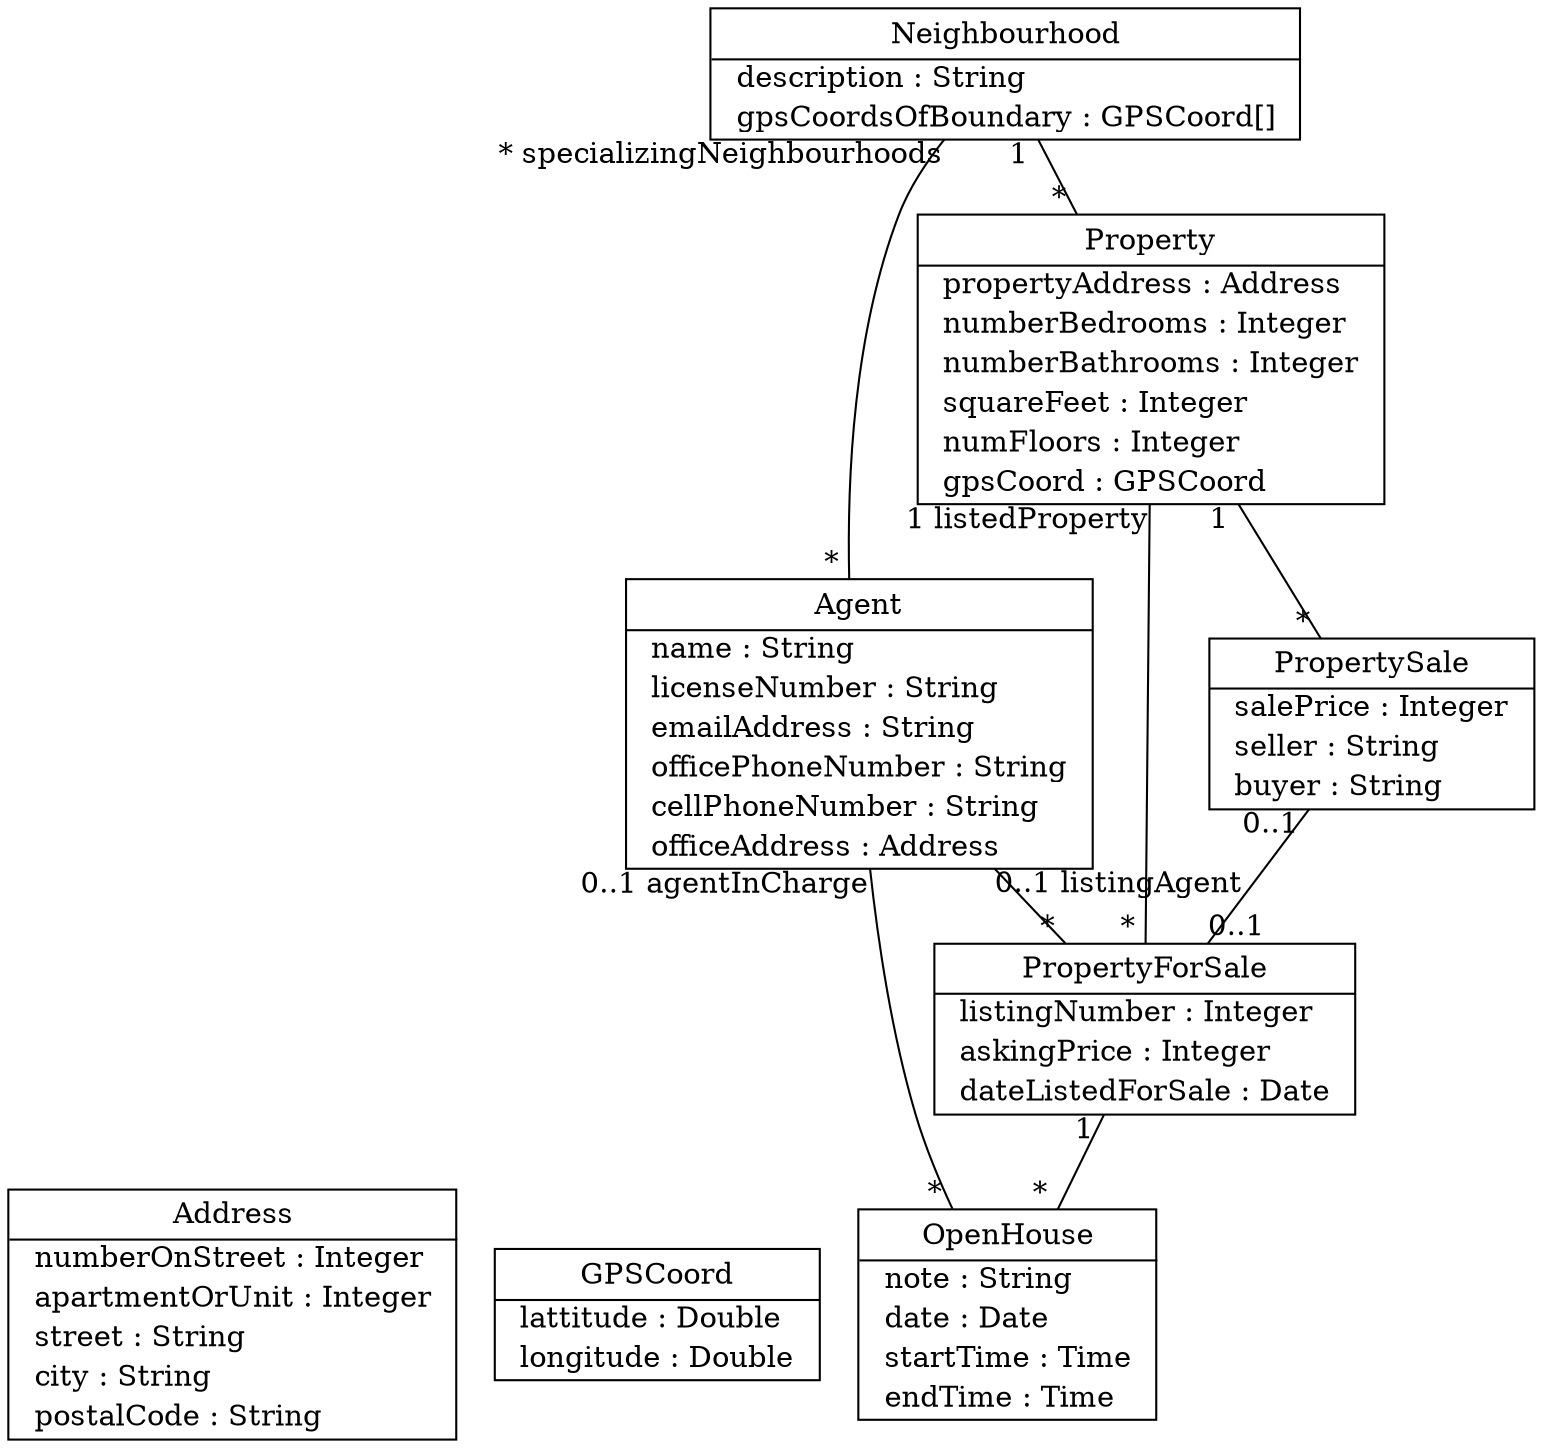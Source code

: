 // Code generated by Umple 1.31.1.5860.78bb27cc6

digraph "real-estate" {
  rankdir="BT"
  node [ratio="auto" shape=record margin=0; href="javascript:Action.selectClass(&quot;\N&quot;);"];

  // Class: Address
  "Address" [shape=plaintext margin=0 label=<<table border="1" cellspacing="0" cellborder="0" cellpadding="2"><tr><td cellpadding="4">    Address    </td></tr><hr/><tr><td align="left" href="" title="Integer numberOnStreet&#13;">  numberOnStreet : Integer  </td></tr><tr><td align="left" href="" title="Integer apartmentOrUnit&#13;">  apartmentOrUnit : Integer  </td></tr><tr><td align="left" href="" title="String street&#13;">  street : String  </td></tr><tr><td align="left" href="" title="String city&#13;">  city : String  </td></tr><tr><td align="left" href="" title="String postalCode&#13;">  postalCode : String  </td></tr></table>>,
   tooltip="class Address
"];

  // Class: GPSCoord
  "GPSCoord" [shape=plaintext margin=0 label=<<table border="1" cellspacing="0" cellborder="0" cellpadding="2"><tr><td cellpadding="4">    GPSCoord    </td></tr><hr/><tr><td align="left" href="" title="Double lattitude&#13;">  lattitude : Double  </td></tr><tr><td align="left" href="" title="Double longitude&#13;">  longitude : Double  </td></tr></table>>,
   tooltip="class GPSCoord
"];

  // Class: Property
  "Property" [shape=plaintext margin=0 label=<<table border="1" cellspacing="0" cellborder="0" cellpadding="2"><tr><td cellpadding="4">    Property    </td></tr><hr/><tr><td align="left" href="" title="Address propertyAddress&#13;">  propertyAddress : Address  </td></tr><tr><td align="left" href="" title="Integer numberBedrooms&#13;">  numberBedrooms : Integer  </td></tr><tr><td align="left" href="" title="Integer numberBathrooms&#13;">  numberBathrooms : Integer  </td></tr><tr><td align="left" href="" title="Integer squareFeet&#13;">  squareFeet : Integer  </td></tr><tr><td align="left" href="" title="Integer numFloors&#13;">  numFloors : Integer  </td></tr><tr><td align="left" href="" title="GPSCoord gpsCoord&#13;">  gpsCoord : GPSCoord  </td></tr></table>>,
   tooltip="class Property
"];

  // Class: Neighbourhood
  "Neighbourhood" [shape=plaintext margin=0 label=<<table border="1" cellspacing="0" cellborder="0" cellpadding="2"><tr><td cellpadding="4">    Neighbourhood    </td></tr><hr/><tr><td align="left" href="" title="String description&#13;">  description : String  </td></tr><tr><td align="left" href="" title="GPSCoord[] gpsCoordsOfBoundary&#13;">  gpsCoordsOfBoundary : GPSCoord[]  </td></tr></table>>,
   tooltip="class Neighbourhood
"];

  // Class: PropertySale
  "PropertySale" [shape=plaintext margin=0 label=<<table border="1" cellspacing="0" cellborder="0" cellpadding="2"><tr><td cellpadding="4">    PropertySale    </td></tr><hr/><tr><td align="left" href="" title="Integer salePrice&#13;">  salePrice : Integer  </td></tr><tr><td align="left" href="" title="String seller&#13;">  seller : String  </td></tr><tr><td align="left" href="" title="String buyer&#13;">  buyer : String  </td></tr></table>>,
   tooltip="class PropertySale
"];

  // Class: OpenHouse
  "OpenHouse" [shape=plaintext margin=0 label=<<table border="1" cellspacing="0" cellborder="0" cellpadding="2"><tr><td cellpadding="4">    OpenHouse    </td></tr><hr/><tr><td align="left" href="" title="String note&#13;">  note : String  </td></tr><tr><td align="left" href="" title="Date date&#13;">  date : Date  </td></tr><tr><td align="left" href="" title="Time startTime&#13;">  startTime : Time  </td></tr><tr><td align="left" href="" title="Time endTime&#13;">  endTime : Time  </td></tr></table>>,
   tooltip="class OpenHouse
"];

  // Class: Agent
  "Agent" [shape=plaintext margin=0 label=<<table border="1" cellspacing="0" cellborder="0" cellpadding="2"><tr><td cellpadding="4">    Agent    </td></tr><hr/><tr><td align="left" href="" title="String name&#13;">  name : String  </td></tr><tr><td align="left" href="" title="String licenseNumber&#13;">  licenseNumber : String  </td></tr><tr><td align="left" href="" title="String emailAddress&#13;">  emailAddress : String  </td></tr><tr><td align="left" href="" title="String officePhoneNumber&#13;">  officePhoneNumber : String  </td></tr><tr><td align="left" href="" title="String cellPhoneNumber&#13;">  cellPhoneNumber : String  </td></tr><tr><td align="left" href="" title="Address officeAddress&#13;">  officeAddress : Address  </td></tr></table>>,
   tooltip="class Agent
"];

  // Class: PropertyForSale
  "PropertyForSale" [shape=plaintext margin=0 label=<<table border="1" cellspacing="0" cellborder="0" cellpadding="2"><tr><td cellpadding="4">    PropertyForSale    </td></tr><hr/><tr><td align="left" href="" title="Integer listingNumber&#13;">  listingNumber : Integer  </td></tr><tr><td align="left" href="" title="Integer askingPrice&#13;">  askingPrice : Integer  </td></tr><tr><td align="left" href="" title="Date dateListedForSale&#13;">  dateListedForSale : Date  </td></tr></table>>,
   tooltip="class PropertyForSale
"];

  // All associations
  "Property" -> "Neighbourhood" [dir="none", taillabel="* ", headlabel="1 ", tooltip="Property *  -- 1  Neighbourhood

A Neighbourhood has some Propertys called properties. It can have none, and there is no upper bound defined.

A Property called properties has A Neighbourhood. It must always have exactly, one, and can never have none. And there is an upper bound of at most one Neighbourhood.

When a Property is created, its Neighbourhood must be assigned.
When a Property is deleted, its Neighbourhood is not deleted and its list of Propertys is decreased.
When a Neighbourhood is deleted, its Propertys are not deleted. They are assigned to another Neighbourhood.
" headtooltip="Property *  -- 1  Neighbourhood

A Neighbourhood has some Propertys called properties. It can have none, and there is no upper bound defined.

A Property called properties has A Neighbourhood. It must always have exactly, one, and can never have none. And there is an upper bound of at most one Neighbourhood.

When a Property is created, its Neighbourhood must be assigned.
When a Property is deleted, its Neighbourhood is not deleted and its list of Propertys is decreased.
When a Neighbourhood is deleted, its Propertys are not deleted. They are assigned to another Neighbourhood.
" tailtooltip="Property *  -- 1  Neighbourhood

A Neighbourhood has some Propertys called properties. It can have none, and there is no upper bound defined.

A Property called properties has A Neighbourhood. It must always have exactly, one, and can never have none. And there is an upper bound of at most one Neighbourhood.

When a Property is created, its Neighbourhood must be assigned.
When a Property is deleted, its Neighbourhood is not deleted and its list of Propertys is decreased.
When a Neighbourhood is deleted, its Propertys are not deleted. They are assigned to another Neighbourhood.
" tailurl="javascript:void()" headurl="javascript:void()" ];
  "PropertySale" -> "Property" [dir="none", taillabel="* ", headlabel="1 ", tooltip="PropertySale *  -- 1  Property

A Property has some PropertySales. It can have none, and there is no upper bound defined.

A PropertySale has A Property. It must always have exactly, one, and can never have none. And there is an upper bound of at most one Property.

When a PropertySale is created, its Property must be assigned.
When a PropertySale is deleted, its Property is not deleted and its list of PropertySales is decreased.
When a Property is deleted, its PropertySales are not deleted. They are assigned to another Property.
" headtooltip="PropertySale *  -- 1  Property

A Property has some PropertySales. It can have none, and there is no upper bound defined.

A PropertySale has A Property. It must always have exactly, one, and can never have none. And there is an upper bound of at most one Property.

When a PropertySale is created, its Property must be assigned.
When a PropertySale is deleted, its Property is not deleted and its list of PropertySales is decreased.
When a Property is deleted, its PropertySales are not deleted. They are assigned to another Property.
" tailtooltip="PropertySale *  -- 1  Property

A Property has some PropertySales. It can have none, and there is no upper bound defined.

A PropertySale has A Property. It must always have exactly, one, and can never have none. And there is an upper bound of at most one Property.

When a PropertySale is created, its Property must be assigned.
When a PropertySale is deleted, its Property is not deleted and its list of PropertySales is decreased.
When a Property is deleted, its PropertySales are not deleted. They are assigned to another Property.
" tailurl="javascript:void()" headurl="javascript:void()" ];
  "OpenHouse" -> "PropertyForSale" [dir="none", taillabel="* ", headlabel="1 ", tooltip="OpenHouse *  -- 1  PropertyForSale

A PropertyForSale has some OpenHouses. It can have none, and there is no upper bound defined.

An OpenHouse has A PropertyForSale. It must always have exactly, one, and can never have none. And there is an upper bound of at most one PropertyForSale.

When an OpenHouse is created, its PropertyForSale must be assigned.
When an OpenHouse is deleted, its PropertyForSale is not deleted and its list of OpenHouses is decreased.
When a PropertyForSale is deleted, its OpenHouses are not deleted. They are assigned to another PropertyForSale.
" headtooltip="OpenHouse *  -- 1  PropertyForSale

A PropertyForSale has some OpenHouses. It can have none, and there is no upper bound defined.

An OpenHouse has A PropertyForSale. It must always have exactly, one, and can never have none. And there is an upper bound of at most one PropertyForSale.

When an OpenHouse is created, its PropertyForSale must be assigned.
When an OpenHouse is deleted, its PropertyForSale is not deleted and its list of OpenHouses is decreased.
When a PropertyForSale is deleted, its OpenHouses are not deleted. They are assigned to another PropertyForSale.
" tailtooltip="OpenHouse *  -- 1  PropertyForSale

A PropertyForSale has some OpenHouses. It can have none, and there is no upper bound defined.

An OpenHouse has A PropertyForSale. It must always have exactly, one, and can never have none. And there is an upper bound of at most one PropertyForSale.

When an OpenHouse is created, its PropertyForSale must be assigned.
When an OpenHouse is deleted, its PropertyForSale is not deleted and its list of OpenHouses is decreased.
When a PropertyForSale is deleted, its OpenHouses are not deleted. They are assigned to another PropertyForSale.
" tailurl="javascript:void()" headurl="javascript:void()" ];
  "OpenHouse" -> "Agent" [dir="none", taillabel="* ", headlabel="0..1 agentInCharge", tooltip="OpenHouse *  -- 0..1 agentInCharge Agent

An Agent called agentInCharge has some OpenHouses. It can have none, and there is no upper bound defined.

An OpenHouse may have an Agent called agentInCharge. It can have none or just 1. 

" headtooltip="OpenHouse *  -- 0..1 agentInCharge Agent

An Agent called agentInCharge has some OpenHouses. It can have none, and there is no upper bound defined.

An OpenHouse may have an Agent called agentInCharge. It can have none or just 1. 

" tailtooltip="OpenHouse *  -- 0..1 agentInCharge Agent

An Agent called agentInCharge has some OpenHouses. It can have none, and there is no upper bound defined.

An OpenHouse may have an Agent called agentInCharge. It can have none or just 1. 

" tailurl="javascript:void()" headurl="javascript:void()" ];
  "Agent" -> "Neighbourhood" [dir="none", taillabel="* ", headlabel="* specializingNeighbourhoods", tooltip="Agent *  -- * specializingNeighbourhoods Neighbourhood

A Neighbourhood called specializingNeighbourhoods has some Agents. It can have none, and there is no upper bound defined.

An Agent has some Neighbourhoods called specializingNeighbourhoods. It can have none, and there is no upper bound defined.

" headtooltip="Agent *  -- * specializingNeighbourhoods Neighbourhood

A Neighbourhood called specializingNeighbourhoods has some Agents. It can have none, and there is no upper bound defined.

An Agent has some Neighbourhoods called specializingNeighbourhoods. It can have none, and there is no upper bound defined.

" tailtooltip="Agent *  -- * specializingNeighbourhoods Neighbourhood

A Neighbourhood called specializingNeighbourhoods has some Agents. It can have none, and there is no upper bound defined.

An Agent has some Neighbourhoods called specializingNeighbourhoods. It can have none, and there is no upper bound defined.

" tailurl="javascript:void()" headurl="javascript:void()" ];
  "PropertyForSale" -> "Property" [dir="none", taillabel="* ", headlabel="1 listedProperty", tooltip="PropertyForSale *  -- 1 listedProperty Property

A Property called listedProperty has some PropertyForSales. It can have none, and there is no upper bound defined.

A PropertyForSale has A Property called listedProperty. It must always have exactly, one, and can never have none. And there is an upper bound of at most one Property called listedProperty.

When a PropertyForSale is created, its Property must be assigned.
When a PropertyForSale is deleted, its Property is not deleted and its list of PropertyForSales is decreased.
When a Property is deleted, its PropertyForSales are not deleted. They are assigned to another Property.
" headtooltip="PropertyForSale *  -- 1 listedProperty Property

A Property called listedProperty has some PropertyForSales. It can have none, and there is no upper bound defined.

A PropertyForSale has A Property called listedProperty. It must always have exactly, one, and can never have none. And there is an upper bound of at most one Property called listedProperty.

When a PropertyForSale is created, its Property must be assigned.
When a PropertyForSale is deleted, its Property is not deleted and its list of PropertyForSales is decreased.
When a Property is deleted, its PropertyForSales are not deleted. They are assigned to another Property.
" tailtooltip="PropertyForSale *  -- 1 listedProperty Property

A Property called listedProperty has some PropertyForSales. It can have none, and there is no upper bound defined.

A PropertyForSale has A Property called listedProperty. It must always have exactly, one, and can never have none. And there is an upper bound of at most one Property called listedProperty.

When a PropertyForSale is created, its Property must be assigned.
When a PropertyForSale is deleted, its Property is not deleted and its list of PropertyForSales is decreased.
When a Property is deleted, its PropertyForSales are not deleted. They are assigned to another Property.
" tailurl="javascript:void()" headurl="javascript:void()" ];
  "PropertyForSale" -> "Agent" [dir="none", taillabel="* ", headlabel="0..1 listingAgent", tooltip="PropertyForSale *  -- 0..1 listingAgent Agent

An Agent called listingAgent has some PropertyForSales. It can have none, and there is no upper bound defined.

A PropertyForSale may have an Agent called listingAgent. It can have none or just 1. 

" headtooltip="PropertyForSale *  -- 0..1 listingAgent Agent

An Agent called listingAgent has some PropertyForSales. It can have none, and there is no upper bound defined.

A PropertyForSale may have an Agent called listingAgent. It can have none or just 1. 

" tailtooltip="PropertyForSale *  -- 0..1 listingAgent Agent

An Agent called listingAgent has some PropertyForSales. It can have none, and there is no upper bound defined.

A PropertyForSale may have an Agent called listingAgent. It can have none or just 1. 

" tailurl="javascript:void()" headurl="javascript:void()" ];
  "PropertyForSale" -> "PropertySale" [dir="none", taillabel="0..1 ", headlabel="0..1 ", tooltip="PropertyForSale 0..1  -- 0..1  PropertySale

A PropertySale may have a PropertyForSale. It can have none or just 1. 

A PropertyForSale may have a PropertySale. It can have none or just 1. 

" headtooltip="PropertyForSale 0..1  -- 0..1  PropertySale

A PropertySale may have a PropertyForSale. It can have none or just 1. 

A PropertyForSale may have a PropertySale. It can have none or just 1. 

" tailtooltip="PropertyForSale 0..1  -- 0..1  PropertySale

A PropertySale may have a PropertyForSale. It can have none or just 1. 

A PropertyForSale may have a PropertySale. It can have none or just 1. 

" tailurl="javascript:void()" headurl="javascript:void()" ];
}
